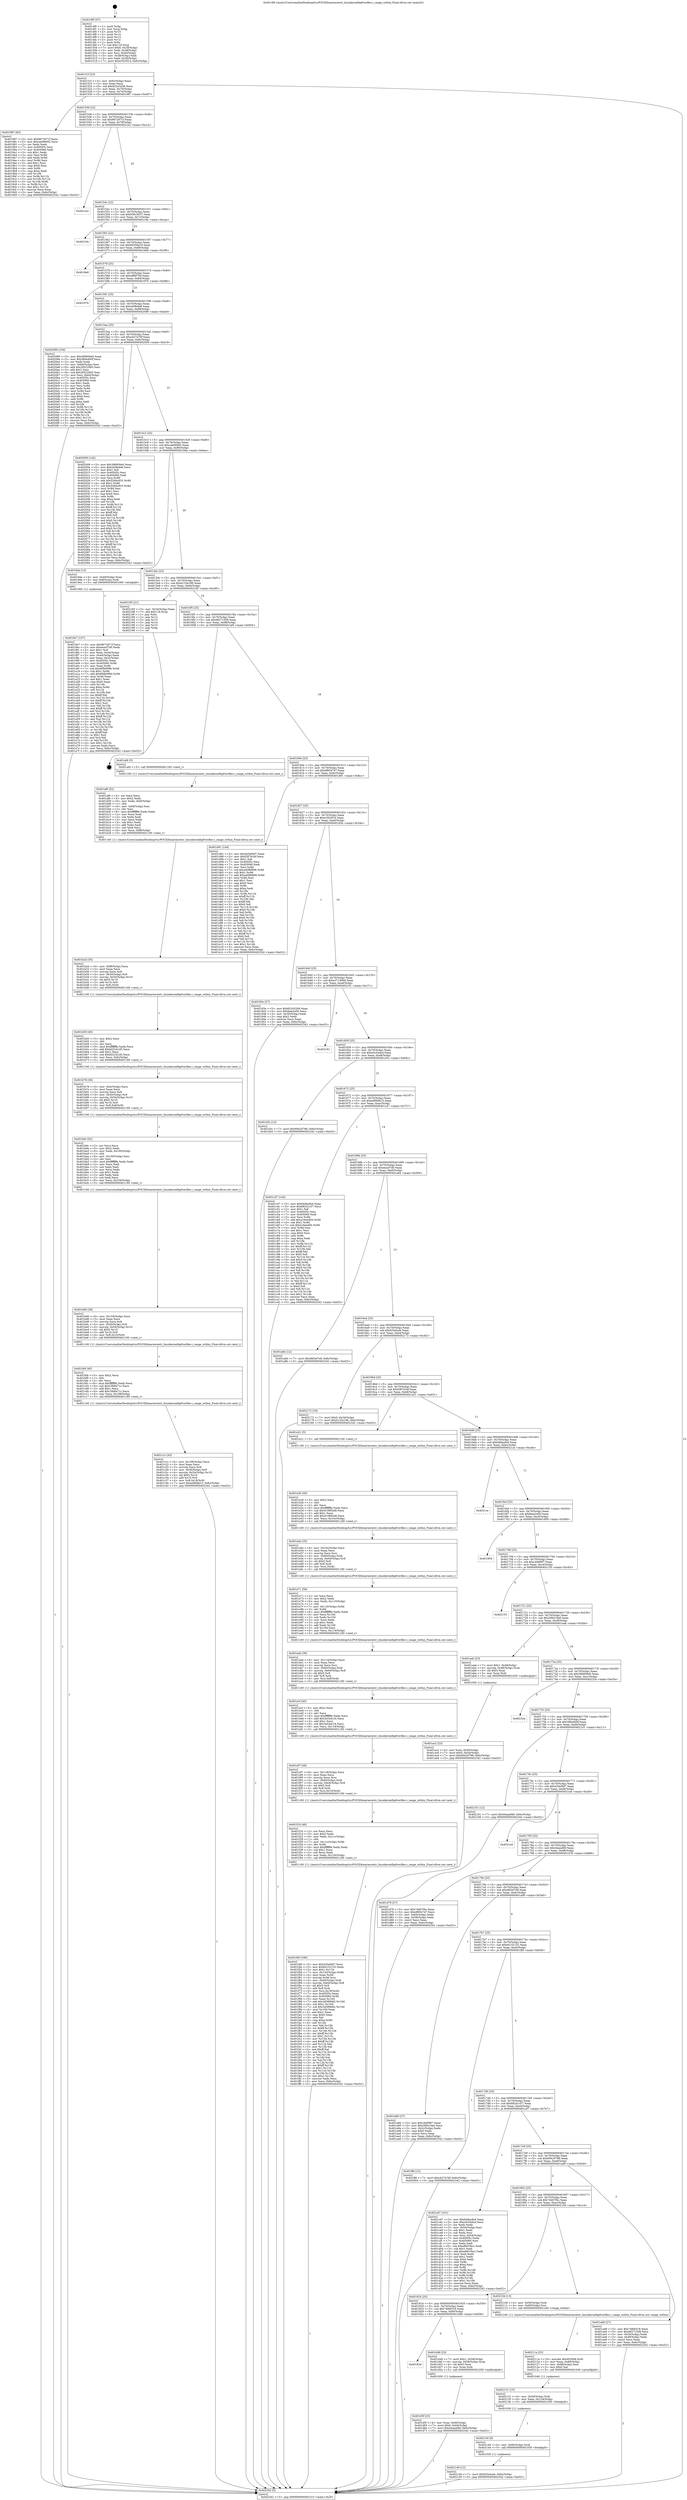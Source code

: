 digraph "0x4014f0" {
  label = "0x4014f0 (/mnt/c/Users/mathe/Desktop/tcc/POCII/binaries/extr_linuxkernelbpfverifier.c_range_within_Final-ollvm.out::main(0))"
  labelloc = "t"
  node[shape=record]

  Entry [label="",width=0.3,height=0.3,shape=circle,fillcolor=black,style=filled]
  "0x40151f" [label="{
     0x40151f [23]\l
     | [instrs]\l
     &nbsp;&nbsp;0x40151f \<+3\>: mov -0x6c(%rbp),%eax\l
     &nbsp;&nbsp;0x401522 \<+2\>: mov %eax,%ecx\l
     &nbsp;&nbsp;0x401524 \<+6\>: sub $0x82243206,%ecx\l
     &nbsp;&nbsp;0x40152a \<+3\>: mov %eax,-0x70(%rbp)\l
     &nbsp;&nbsp;0x40152d \<+3\>: mov %ecx,-0x74(%rbp)\l
     &nbsp;&nbsp;0x401530 \<+6\>: je 0000000000401987 \<main+0x497\>\l
  }"]
  "0x401987" [label="{
     0x401987 [83]\l
     | [instrs]\l
     &nbsp;&nbsp;0x401987 \<+5\>: mov $0x8672971f,%eax\l
     &nbsp;&nbsp;0x40198c \<+5\>: mov $0xceb06692,%ecx\l
     &nbsp;&nbsp;0x401991 \<+2\>: xor %edx,%edx\l
     &nbsp;&nbsp;0x401993 \<+7\>: mov 0x40505c,%esi\l
     &nbsp;&nbsp;0x40199a \<+7\>: mov 0x405060,%edi\l
     &nbsp;&nbsp;0x4019a1 \<+3\>: sub $0x1,%edx\l
     &nbsp;&nbsp;0x4019a4 \<+3\>: mov %esi,%r8d\l
     &nbsp;&nbsp;0x4019a7 \<+3\>: add %edx,%r8d\l
     &nbsp;&nbsp;0x4019aa \<+4\>: imul %r8d,%esi\l
     &nbsp;&nbsp;0x4019ae \<+3\>: and $0x1,%esi\l
     &nbsp;&nbsp;0x4019b1 \<+3\>: cmp $0x0,%esi\l
     &nbsp;&nbsp;0x4019b4 \<+4\>: sete %r9b\l
     &nbsp;&nbsp;0x4019b8 \<+3\>: cmp $0xa,%edi\l
     &nbsp;&nbsp;0x4019bb \<+4\>: setl %r10b\l
     &nbsp;&nbsp;0x4019bf \<+3\>: mov %r9b,%r11b\l
     &nbsp;&nbsp;0x4019c2 \<+3\>: and %r10b,%r11b\l
     &nbsp;&nbsp;0x4019c5 \<+3\>: xor %r10b,%r9b\l
     &nbsp;&nbsp;0x4019c8 \<+3\>: or %r9b,%r11b\l
     &nbsp;&nbsp;0x4019cb \<+4\>: test $0x1,%r11b\l
     &nbsp;&nbsp;0x4019cf \<+3\>: cmovne %ecx,%eax\l
     &nbsp;&nbsp;0x4019d2 \<+3\>: mov %eax,-0x6c(%rbp)\l
     &nbsp;&nbsp;0x4019d5 \<+5\>: jmp 0000000000402342 \<main+0xe52\>\l
  }"]
  "0x401536" [label="{
     0x401536 [22]\l
     | [instrs]\l
     &nbsp;&nbsp;0x401536 \<+5\>: jmp 000000000040153b \<main+0x4b\>\l
     &nbsp;&nbsp;0x40153b \<+3\>: mov -0x70(%rbp),%eax\l
     &nbsp;&nbsp;0x40153e \<+5\>: sub $0x8672971f,%eax\l
     &nbsp;&nbsp;0x401543 \<+3\>: mov %eax,-0x78(%rbp)\l
     &nbsp;&nbsp;0x401546 \<+6\>: je 00000000004021b2 \<main+0xcc2\>\l
  }"]
  Exit [label="",width=0.3,height=0.3,shape=circle,fillcolor=black,style=filled,peripheries=2]
  "0x4021b2" [label="{
     0x4021b2\l
  }", style=dashed]
  "0x40154c" [label="{
     0x40154c [22]\l
     | [instrs]\l
     &nbsp;&nbsp;0x40154c \<+5\>: jmp 0000000000401551 \<main+0x61\>\l
     &nbsp;&nbsp;0x401551 \<+3\>: mov -0x70(%rbp),%eax\l
     &nbsp;&nbsp;0x401554 \<+5\>: sub $0x930c5037,%eax\l
     &nbsp;&nbsp;0x401559 \<+3\>: mov %eax,-0x7c(%rbp)\l
     &nbsp;&nbsp;0x40155c \<+6\>: je 000000000040219a \<main+0xcaa\>\l
  }"]
  "0x402149" [label="{
     0x402149 [12]\l
     | [instrs]\l
     &nbsp;&nbsp;0x402149 \<+7\>: movl $0xf25e4ceb,-0x6c(%rbp)\l
     &nbsp;&nbsp;0x402150 \<+5\>: jmp 0000000000402342 \<main+0xe52\>\l
  }"]
  "0x40219a" [label="{
     0x40219a\l
  }", style=dashed]
  "0x401562" [label="{
     0x401562 [22]\l
     | [instrs]\l
     &nbsp;&nbsp;0x401562 \<+5\>: jmp 0000000000401567 \<main+0x77\>\l
     &nbsp;&nbsp;0x401567 \<+3\>: mov -0x70(%rbp),%eax\l
     &nbsp;&nbsp;0x40156a \<+5\>: sub $0x94559a19,%eax\l
     &nbsp;&nbsp;0x40156f \<+3\>: mov %eax,-0x80(%rbp)\l
     &nbsp;&nbsp;0x401572 \<+6\>: je 00000000004018e9 \<main+0x3f9\>\l
  }"]
  "0x402140" [label="{
     0x402140 [9]\l
     | [instrs]\l
     &nbsp;&nbsp;0x402140 \<+4\>: mov -0x60(%rbp),%rdi\l
     &nbsp;&nbsp;0x402144 \<+5\>: call 0000000000401030 \<free@plt\>\l
     | [calls]\l
     &nbsp;&nbsp;0x401030 \{1\} (unknown)\l
  }"]
  "0x4018e9" [label="{
     0x4018e9\l
  }", style=dashed]
  "0x401578" [label="{
     0x401578 [25]\l
     | [instrs]\l
     &nbsp;&nbsp;0x401578 \<+5\>: jmp 000000000040157d \<main+0x8d\>\l
     &nbsp;&nbsp;0x40157d \<+3\>: mov -0x70(%rbp),%eax\l
     &nbsp;&nbsp;0x401580 \<+5\>: sub $0xa9f0f70d,%eax\l
     &nbsp;&nbsp;0x401585 \<+6\>: mov %eax,-0x84(%rbp)\l
     &nbsp;&nbsp;0x40158b \<+6\>: je 000000000040197b \<main+0x48b\>\l
  }"]
  "0x402131" [label="{
     0x402131 [15]\l
     | [instrs]\l
     &nbsp;&nbsp;0x402131 \<+4\>: mov -0x50(%rbp),%rdi\l
     &nbsp;&nbsp;0x402135 \<+6\>: mov %eax,-0x124(%rbp)\l
     &nbsp;&nbsp;0x40213b \<+5\>: call 0000000000401030 \<free@plt\>\l
     | [calls]\l
     &nbsp;&nbsp;0x401030 \{1\} (unknown)\l
  }"]
  "0x40197b" [label="{
     0x40197b\l
  }", style=dashed]
  "0x401591" [label="{
     0x401591 [25]\l
     | [instrs]\l
     &nbsp;&nbsp;0x401591 \<+5\>: jmp 0000000000401596 \<main+0xa6\>\l
     &nbsp;&nbsp;0x401596 \<+3\>: mov -0x70(%rbp),%eax\l
     &nbsp;&nbsp;0x401599 \<+5\>: sub $0xcb0fb4e8,%eax\l
     &nbsp;&nbsp;0x40159e \<+6\>: mov %eax,-0x88(%rbp)\l
     &nbsp;&nbsp;0x4015a4 \<+6\>: je 0000000000402099 \<main+0xba9\>\l
  }"]
  "0x40211a" [label="{
     0x40211a [23]\l
     | [instrs]\l
     &nbsp;&nbsp;0x40211a \<+10\>: movabs $0x4030b6,%rdi\l
     &nbsp;&nbsp;0x402124 \<+3\>: mov %eax,-0x68(%rbp)\l
     &nbsp;&nbsp;0x402127 \<+3\>: mov -0x68(%rbp),%esi\l
     &nbsp;&nbsp;0x40212a \<+2\>: mov $0x0,%al\l
     &nbsp;&nbsp;0x40212c \<+5\>: call 0000000000401040 \<printf@plt\>\l
     | [calls]\l
     &nbsp;&nbsp;0x401040 \{1\} (unknown)\l
  }"]
  "0x402099" [label="{
     0x402099 [104]\l
     | [instrs]\l
     &nbsp;&nbsp;0x402099 \<+5\>: mov $0x368956e0,%eax\l
     &nbsp;&nbsp;0x40209e \<+5\>: mov $0x380e400f,%ecx\l
     &nbsp;&nbsp;0x4020a3 \<+2\>: xor %edx,%edx\l
     &nbsp;&nbsp;0x4020a5 \<+3\>: mov -0x64(%rbp),%esi\l
     &nbsp;&nbsp;0x4020a8 \<+6\>: add $0x28522945,%esi\l
     &nbsp;&nbsp;0x4020ae \<+3\>: add $0x1,%esi\l
     &nbsp;&nbsp;0x4020b1 \<+6\>: sub $0x28522945,%esi\l
     &nbsp;&nbsp;0x4020b7 \<+3\>: mov %esi,-0x64(%rbp)\l
     &nbsp;&nbsp;0x4020ba \<+7\>: mov 0x40505c,%esi\l
     &nbsp;&nbsp;0x4020c1 \<+7\>: mov 0x405060,%edi\l
     &nbsp;&nbsp;0x4020c8 \<+3\>: sub $0x1,%edx\l
     &nbsp;&nbsp;0x4020cb \<+3\>: mov %esi,%r8d\l
     &nbsp;&nbsp;0x4020ce \<+3\>: add %edx,%r8d\l
     &nbsp;&nbsp;0x4020d1 \<+4\>: imul %r8d,%esi\l
     &nbsp;&nbsp;0x4020d5 \<+3\>: and $0x1,%esi\l
     &nbsp;&nbsp;0x4020d8 \<+3\>: cmp $0x0,%esi\l
     &nbsp;&nbsp;0x4020db \<+4\>: sete %r9b\l
     &nbsp;&nbsp;0x4020df \<+3\>: cmp $0xa,%edi\l
     &nbsp;&nbsp;0x4020e2 \<+4\>: setl %r10b\l
     &nbsp;&nbsp;0x4020e6 \<+3\>: mov %r9b,%r11b\l
     &nbsp;&nbsp;0x4020e9 \<+3\>: and %r10b,%r11b\l
     &nbsp;&nbsp;0x4020ec \<+3\>: xor %r10b,%r9b\l
     &nbsp;&nbsp;0x4020ef \<+3\>: or %r9b,%r11b\l
     &nbsp;&nbsp;0x4020f2 \<+4\>: test $0x1,%r11b\l
     &nbsp;&nbsp;0x4020f6 \<+3\>: cmovne %ecx,%eax\l
     &nbsp;&nbsp;0x4020f9 \<+3\>: mov %eax,-0x6c(%rbp)\l
     &nbsp;&nbsp;0x4020fc \<+5\>: jmp 0000000000402342 \<main+0xe52\>\l
  }"]
  "0x4015aa" [label="{
     0x4015aa [25]\l
     | [instrs]\l
     &nbsp;&nbsp;0x4015aa \<+5\>: jmp 00000000004015af \<main+0xbf\>\l
     &nbsp;&nbsp;0x4015af \<+3\>: mov -0x70(%rbp),%eax\l
     &nbsp;&nbsp;0x4015b2 \<+5\>: sub $0xcb27a76f,%eax\l
     &nbsp;&nbsp;0x4015b7 \<+6\>: mov %eax,-0x8c(%rbp)\l
     &nbsp;&nbsp;0x4015bd \<+6\>: je 0000000000402009 \<main+0xb19\>\l
  }"]
  "0x401f49" [label="{
     0x401f49 [180]\l
     | [instrs]\l
     &nbsp;&nbsp;0x401f49 \<+5\>: mov $0x420e0bf7,%ecx\l
     &nbsp;&nbsp;0x401f4e \<+5\>: mov $0x64152152,%edx\l
     &nbsp;&nbsp;0x401f53 \<+3\>: mov $0x1,%r11b\l
     &nbsp;&nbsp;0x401f56 \<+7\>: mov -0x120(%rbp),%r9d\l
     &nbsp;&nbsp;0x401f5d \<+4\>: imul %eax,%r9d\l
     &nbsp;&nbsp;0x401f61 \<+3\>: movslq %r9d,%rsi\l
     &nbsp;&nbsp;0x401f64 \<+4\>: mov -0x60(%rbp),%rdi\l
     &nbsp;&nbsp;0x401f68 \<+4\>: movslq -0x64(%rbp),%r8\l
     &nbsp;&nbsp;0x401f6c \<+4\>: shl $0x5,%r8\l
     &nbsp;&nbsp;0x401f70 \<+3\>: add %r8,%rdi\l
     &nbsp;&nbsp;0x401f73 \<+4\>: mov %rsi,0x18(%rdi)\l
     &nbsp;&nbsp;0x401f77 \<+7\>: mov 0x40505c,%eax\l
     &nbsp;&nbsp;0x401f7e \<+8\>: mov 0x405060,%r9d\l
     &nbsp;&nbsp;0x401f86 \<+3\>: mov %eax,%r10d\l
     &nbsp;&nbsp;0x401f89 \<+7\>: add $0x3d389b82,%r10d\l
     &nbsp;&nbsp;0x401f90 \<+4\>: sub $0x1,%r10d\l
     &nbsp;&nbsp;0x401f94 \<+7\>: sub $0x3d389b82,%r10d\l
     &nbsp;&nbsp;0x401f9b \<+4\>: imul %r10d,%eax\l
     &nbsp;&nbsp;0x401f9f \<+3\>: and $0x1,%eax\l
     &nbsp;&nbsp;0x401fa2 \<+3\>: cmp $0x0,%eax\l
     &nbsp;&nbsp;0x401fa5 \<+3\>: sete %bl\l
     &nbsp;&nbsp;0x401fa8 \<+4\>: cmp $0xa,%r9d\l
     &nbsp;&nbsp;0x401fac \<+4\>: setl %r14b\l
     &nbsp;&nbsp;0x401fb0 \<+3\>: mov %bl,%r15b\l
     &nbsp;&nbsp;0x401fb3 \<+4\>: xor $0xff,%r15b\l
     &nbsp;&nbsp;0x401fb7 \<+3\>: mov %r14b,%r12b\l
     &nbsp;&nbsp;0x401fba \<+4\>: xor $0xff,%r12b\l
     &nbsp;&nbsp;0x401fbe \<+4\>: xor $0x1,%r11b\l
     &nbsp;&nbsp;0x401fc2 \<+3\>: mov %r15b,%r13b\l
     &nbsp;&nbsp;0x401fc5 \<+4\>: and $0xff,%r13b\l
     &nbsp;&nbsp;0x401fc9 \<+3\>: and %r11b,%bl\l
     &nbsp;&nbsp;0x401fcc \<+3\>: mov %r12b,%al\l
     &nbsp;&nbsp;0x401fcf \<+2\>: and $0xff,%al\l
     &nbsp;&nbsp;0x401fd1 \<+3\>: and %r11b,%r14b\l
     &nbsp;&nbsp;0x401fd4 \<+3\>: or %bl,%r13b\l
     &nbsp;&nbsp;0x401fd7 \<+3\>: or %r14b,%al\l
     &nbsp;&nbsp;0x401fda \<+3\>: xor %al,%r13b\l
     &nbsp;&nbsp;0x401fdd \<+3\>: or %r12b,%r15b\l
     &nbsp;&nbsp;0x401fe0 \<+4\>: xor $0xff,%r15b\l
     &nbsp;&nbsp;0x401fe4 \<+4\>: or $0x1,%r11b\l
     &nbsp;&nbsp;0x401fe8 \<+3\>: and %r11b,%r15b\l
     &nbsp;&nbsp;0x401feb \<+3\>: or %r15b,%r13b\l
     &nbsp;&nbsp;0x401fee \<+4\>: test $0x1,%r13b\l
     &nbsp;&nbsp;0x401ff2 \<+3\>: cmovne %edx,%ecx\l
     &nbsp;&nbsp;0x401ff5 \<+3\>: mov %ecx,-0x6c(%rbp)\l
     &nbsp;&nbsp;0x401ff8 \<+5\>: jmp 0000000000402342 \<main+0xe52\>\l
  }"]
  "0x402009" [label="{
     0x402009 [144]\l
     | [instrs]\l
     &nbsp;&nbsp;0x402009 \<+5\>: mov $0x368956e0,%eax\l
     &nbsp;&nbsp;0x40200e \<+5\>: mov $0xcb0fb4e8,%ecx\l
     &nbsp;&nbsp;0x402013 \<+2\>: mov $0x1,%dl\l
     &nbsp;&nbsp;0x402015 \<+7\>: mov 0x40505c,%esi\l
     &nbsp;&nbsp;0x40201c \<+7\>: mov 0x405060,%edi\l
     &nbsp;&nbsp;0x402023 \<+3\>: mov %esi,%r8d\l
     &nbsp;&nbsp;0x402026 \<+7\>: add $0x526dc933,%r8d\l
     &nbsp;&nbsp;0x40202d \<+4\>: sub $0x1,%r8d\l
     &nbsp;&nbsp;0x402031 \<+7\>: sub $0x526dc933,%r8d\l
     &nbsp;&nbsp;0x402038 \<+4\>: imul %r8d,%esi\l
     &nbsp;&nbsp;0x40203c \<+3\>: and $0x1,%esi\l
     &nbsp;&nbsp;0x40203f \<+3\>: cmp $0x0,%esi\l
     &nbsp;&nbsp;0x402042 \<+4\>: sete %r9b\l
     &nbsp;&nbsp;0x402046 \<+3\>: cmp $0xa,%edi\l
     &nbsp;&nbsp;0x402049 \<+4\>: setl %r10b\l
     &nbsp;&nbsp;0x40204d \<+3\>: mov %r9b,%r11b\l
     &nbsp;&nbsp;0x402050 \<+4\>: xor $0xff,%r11b\l
     &nbsp;&nbsp;0x402054 \<+3\>: mov %r10b,%bl\l
     &nbsp;&nbsp;0x402057 \<+3\>: xor $0xff,%bl\l
     &nbsp;&nbsp;0x40205a \<+3\>: xor $0x0,%dl\l
     &nbsp;&nbsp;0x40205d \<+3\>: mov %r11b,%r14b\l
     &nbsp;&nbsp;0x402060 \<+4\>: and $0x0,%r14b\l
     &nbsp;&nbsp;0x402064 \<+3\>: and %dl,%r9b\l
     &nbsp;&nbsp;0x402067 \<+3\>: mov %bl,%r15b\l
     &nbsp;&nbsp;0x40206a \<+4\>: and $0x0,%r15b\l
     &nbsp;&nbsp;0x40206e \<+3\>: and %dl,%r10b\l
     &nbsp;&nbsp;0x402071 \<+3\>: or %r9b,%r14b\l
     &nbsp;&nbsp;0x402074 \<+3\>: or %r10b,%r15b\l
     &nbsp;&nbsp;0x402077 \<+3\>: xor %r15b,%r14b\l
     &nbsp;&nbsp;0x40207a \<+3\>: or %bl,%r11b\l
     &nbsp;&nbsp;0x40207d \<+4\>: xor $0xff,%r11b\l
     &nbsp;&nbsp;0x402081 \<+3\>: or $0x0,%dl\l
     &nbsp;&nbsp;0x402084 \<+3\>: and %dl,%r11b\l
     &nbsp;&nbsp;0x402087 \<+3\>: or %r11b,%r14b\l
     &nbsp;&nbsp;0x40208a \<+4\>: test $0x1,%r14b\l
     &nbsp;&nbsp;0x40208e \<+3\>: cmovne %ecx,%eax\l
     &nbsp;&nbsp;0x402091 \<+3\>: mov %eax,-0x6c(%rbp)\l
     &nbsp;&nbsp;0x402094 \<+5\>: jmp 0000000000402342 \<main+0xe52\>\l
  }"]
  "0x4015c3" [label="{
     0x4015c3 [25]\l
     | [instrs]\l
     &nbsp;&nbsp;0x4015c3 \<+5\>: jmp 00000000004015c8 \<main+0xd8\>\l
     &nbsp;&nbsp;0x4015c8 \<+3\>: mov -0x70(%rbp),%eax\l
     &nbsp;&nbsp;0x4015cb \<+5\>: sub $0xceb06692,%eax\l
     &nbsp;&nbsp;0x4015d0 \<+6\>: mov %eax,-0x90(%rbp)\l
     &nbsp;&nbsp;0x4015d6 \<+6\>: je 00000000004019da \<main+0x4ea\>\l
  }"]
  "0x401f1b" [label="{
     0x401f1b [46]\l
     | [instrs]\l
     &nbsp;&nbsp;0x401f1b \<+2\>: xor %ecx,%ecx\l
     &nbsp;&nbsp;0x401f1d \<+5\>: mov $0x2,%edx\l
     &nbsp;&nbsp;0x401f22 \<+6\>: mov %edx,-0x11c(%rbp)\l
     &nbsp;&nbsp;0x401f28 \<+1\>: cltd\l
     &nbsp;&nbsp;0x401f29 \<+7\>: mov -0x11c(%rbp),%r9d\l
     &nbsp;&nbsp;0x401f30 \<+3\>: idiv %r9d\l
     &nbsp;&nbsp;0x401f33 \<+6\>: imul $0xfffffffe,%edx,%edx\l
     &nbsp;&nbsp;0x401f39 \<+3\>: sub $0x1,%ecx\l
     &nbsp;&nbsp;0x401f3c \<+2\>: sub %ecx,%edx\l
     &nbsp;&nbsp;0x401f3e \<+6\>: mov %edx,-0x120(%rbp)\l
     &nbsp;&nbsp;0x401f44 \<+5\>: call 0000000000401160 \<next_i\>\l
     | [calls]\l
     &nbsp;&nbsp;0x401160 \{1\} (/mnt/c/Users/mathe/Desktop/tcc/POCII/binaries/extr_linuxkernelbpfverifier.c_range_within_Final-ollvm.out::next_i)\l
  }"]
  "0x4019da" [label="{
     0x4019da [13]\l
     | [instrs]\l
     &nbsp;&nbsp;0x4019da \<+4\>: mov -0x40(%rbp),%rax\l
     &nbsp;&nbsp;0x4019de \<+4\>: mov 0x8(%rax),%rdi\l
     &nbsp;&nbsp;0x4019e2 \<+5\>: call 0000000000401060 \<atoi@plt\>\l
     | [calls]\l
     &nbsp;&nbsp;0x401060 \{1\} (unknown)\l
  }"]
  "0x4015dc" [label="{
     0x4015dc [25]\l
     | [instrs]\l
     &nbsp;&nbsp;0x4015dc \<+5\>: jmp 00000000004015e1 \<main+0xf1\>\l
     &nbsp;&nbsp;0x4015e1 \<+3\>: mov -0x70(%rbp),%eax\l
     &nbsp;&nbsp;0x4015e4 \<+5\>: sub $0xd133e196,%eax\l
     &nbsp;&nbsp;0x4015e9 \<+6\>: mov %eax,-0x94(%rbp)\l
     &nbsp;&nbsp;0x4015ef \<+6\>: je 0000000000402185 \<main+0xc95\>\l
  }"]
  "0x401ef7" [label="{
     0x401ef7 [36]\l
     | [instrs]\l
     &nbsp;&nbsp;0x401ef7 \<+6\>: mov -0x118(%rbp),%ecx\l
     &nbsp;&nbsp;0x401efd \<+3\>: imul %eax,%ecx\l
     &nbsp;&nbsp;0x401f00 \<+3\>: movslq %ecx,%rsi\l
     &nbsp;&nbsp;0x401f03 \<+4\>: mov -0x60(%rbp),%rdi\l
     &nbsp;&nbsp;0x401f07 \<+4\>: movslq -0x64(%rbp),%r8\l
     &nbsp;&nbsp;0x401f0b \<+4\>: shl $0x5,%r8\l
     &nbsp;&nbsp;0x401f0f \<+3\>: add %r8,%rdi\l
     &nbsp;&nbsp;0x401f12 \<+4\>: mov %rsi,0x10(%rdi)\l
     &nbsp;&nbsp;0x401f16 \<+5\>: call 0000000000401160 \<next_i\>\l
     | [calls]\l
     &nbsp;&nbsp;0x401160 \{1\} (/mnt/c/Users/mathe/Desktop/tcc/POCII/binaries/extr_linuxkernelbpfverifier.c_range_within_Final-ollvm.out::next_i)\l
  }"]
  "0x402185" [label="{
     0x402185 [21]\l
     | [instrs]\l
     &nbsp;&nbsp;0x402185 \<+3\>: mov -0x34(%rbp),%eax\l
     &nbsp;&nbsp;0x402188 \<+7\>: add $0x118,%rsp\l
     &nbsp;&nbsp;0x40218f \<+1\>: pop %rbx\l
     &nbsp;&nbsp;0x402190 \<+2\>: pop %r12\l
     &nbsp;&nbsp;0x402192 \<+2\>: pop %r13\l
     &nbsp;&nbsp;0x402194 \<+2\>: pop %r14\l
     &nbsp;&nbsp;0x402196 \<+2\>: pop %r15\l
     &nbsp;&nbsp;0x402198 \<+1\>: pop %rbp\l
     &nbsp;&nbsp;0x402199 \<+1\>: ret\l
  }"]
  "0x4015f5" [label="{
     0x4015f5 [25]\l
     | [instrs]\l
     &nbsp;&nbsp;0x4015f5 \<+5\>: jmp 00000000004015fa \<main+0x10a\>\l
     &nbsp;&nbsp;0x4015fa \<+3\>: mov -0x70(%rbp),%eax\l
     &nbsp;&nbsp;0x4015fd \<+5\>: sub $0xd8271508,%eax\l
     &nbsp;&nbsp;0x401602 \<+6\>: mov %eax,-0x98(%rbp)\l
     &nbsp;&nbsp;0x401608 \<+6\>: je 0000000000401af4 \<main+0x604\>\l
  }"]
  "0x401ecf" [label="{
     0x401ecf [40]\l
     | [instrs]\l
     &nbsp;&nbsp;0x401ecf \<+5\>: mov $0x2,%ecx\l
     &nbsp;&nbsp;0x401ed4 \<+1\>: cltd\l
     &nbsp;&nbsp;0x401ed5 \<+2\>: idiv %ecx\l
     &nbsp;&nbsp;0x401ed7 \<+6\>: imul $0xfffffffe,%edx,%ecx\l
     &nbsp;&nbsp;0x401edd \<+6\>: add $0x3a544c16,%ecx\l
     &nbsp;&nbsp;0x401ee3 \<+3\>: add $0x1,%ecx\l
     &nbsp;&nbsp;0x401ee6 \<+6\>: sub $0x3a544c16,%ecx\l
     &nbsp;&nbsp;0x401eec \<+6\>: mov %ecx,-0x118(%rbp)\l
     &nbsp;&nbsp;0x401ef2 \<+5\>: call 0000000000401160 \<next_i\>\l
     | [calls]\l
     &nbsp;&nbsp;0x401160 \{1\} (/mnt/c/Users/mathe/Desktop/tcc/POCII/binaries/extr_linuxkernelbpfverifier.c_range_within_Final-ollvm.out::next_i)\l
  }"]
  "0x401af4" [label="{
     0x401af4 [5]\l
     | [instrs]\l
     &nbsp;&nbsp;0x401af4 \<+5\>: call 0000000000401160 \<next_i\>\l
     | [calls]\l
     &nbsp;&nbsp;0x401160 \{1\} (/mnt/c/Users/mathe/Desktop/tcc/POCII/binaries/extr_linuxkernelbpfverifier.c_range_within_Final-ollvm.out::next_i)\l
  }"]
  "0x40160e" [label="{
     0x40160e [25]\l
     | [instrs]\l
     &nbsp;&nbsp;0x40160e \<+5\>: jmp 0000000000401613 \<main+0x123\>\l
     &nbsp;&nbsp;0x401613 \<+3\>: mov -0x70(%rbp),%eax\l
     &nbsp;&nbsp;0x401616 \<+5\>: sub $0xdf854747,%eax\l
     &nbsp;&nbsp;0x40161b \<+6\>: mov %eax,-0x9c(%rbp)\l
     &nbsp;&nbsp;0x401621 \<+6\>: je 0000000000401d91 \<main+0x8a1\>\l
  }"]
  "0x401eab" [label="{
     0x401eab [36]\l
     | [instrs]\l
     &nbsp;&nbsp;0x401eab \<+6\>: mov -0x114(%rbp),%ecx\l
     &nbsp;&nbsp;0x401eb1 \<+3\>: imul %eax,%ecx\l
     &nbsp;&nbsp;0x401eb4 \<+3\>: movslq %ecx,%rsi\l
     &nbsp;&nbsp;0x401eb7 \<+4\>: mov -0x60(%rbp),%rdi\l
     &nbsp;&nbsp;0x401ebb \<+4\>: movslq -0x64(%rbp),%r8\l
     &nbsp;&nbsp;0x401ebf \<+4\>: shl $0x5,%r8\l
     &nbsp;&nbsp;0x401ec3 \<+3\>: add %r8,%rdi\l
     &nbsp;&nbsp;0x401ec6 \<+4\>: mov %rsi,0x8(%rdi)\l
     &nbsp;&nbsp;0x401eca \<+5\>: call 0000000000401160 \<next_i\>\l
     | [calls]\l
     &nbsp;&nbsp;0x401160 \{1\} (/mnt/c/Users/mathe/Desktop/tcc/POCII/binaries/extr_linuxkernelbpfverifier.c_range_within_Final-ollvm.out::next_i)\l
  }"]
  "0x401d91" [label="{
     0x401d91 [144]\l
     | [instrs]\l
     &nbsp;&nbsp;0x401d91 \<+5\>: mov $0x420e0bf7,%eax\l
     &nbsp;&nbsp;0x401d96 \<+5\>: mov $0xf387b34f,%ecx\l
     &nbsp;&nbsp;0x401d9b \<+2\>: mov $0x1,%dl\l
     &nbsp;&nbsp;0x401d9d \<+7\>: mov 0x40505c,%esi\l
     &nbsp;&nbsp;0x401da4 \<+7\>: mov 0x405060,%edi\l
     &nbsp;&nbsp;0x401dab \<+3\>: mov %esi,%r8d\l
     &nbsp;&nbsp;0x401dae \<+7\>: sub $0xa4086808,%r8d\l
     &nbsp;&nbsp;0x401db5 \<+4\>: sub $0x1,%r8d\l
     &nbsp;&nbsp;0x401db9 \<+7\>: add $0xa4086808,%r8d\l
     &nbsp;&nbsp;0x401dc0 \<+4\>: imul %r8d,%esi\l
     &nbsp;&nbsp;0x401dc4 \<+3\>: and $0x1,%esi\l
     &nbsp;&nbsp;0x401dc7 \<+3\>: cmp $0x0,%esi\l
     &nbsp;&nbsp;0x401dca \<+4\>: sete %r9b\l
     &nbsp;&nbsp;0x401dce \<+3\>: cmp $0xa,%edi\l
     &nbsp;&nbsp;0x401dd1 \<+4\>: setl %r10b\l
     &nbsp;&nbsp;0x401dd5 \<+3\>: mov %r9b,%r11b\l
     &nbsp;&nbsp;0x401dd8 \<+4\>: xor $0xff,%r11b\l
     &nbsp;&nbsp;0x401ddc \<+3\>: mov %r10b,%bl\l
     &nbsp;&nbsp;0x401ddf \<+3\>: xor $0xff,%bl\l
     &nbsp;&nbsp;0x401de2 \<+3\>: xor $0x0,%dl\l
     &nbsp;&nbsp;0x401de5 \<+3\>: mov %r11b,%r14b\l
     &nbsp;&nbsp;0x401de8 \<+4\>: and $0x0,%r14b\l
     &nbsp;&nbsp;0x401dec \<+3\>: and %dl,%r9b\l
     &nbsp;&nbsp;0x401def \<+3\>: mov %bl,%r15b\l
     &nbsp;&nbsp;0x401df2 \<+4\>: and $0x0,%r15b\l
     &nbsp;&nbsp;0x401df6 \<+3\>: and %dl,%r10b\l
     &nbsp;&nbsp;0x401df9 \<+3\>: or %r9b,%r14b\l
     &nbsp;&nbsp;0x401dfc \<+3\>: or %r10b,%r15b\l
     &nbsp;&nbsp;0x401dff \<+3\>: xor %r15b,%r14b\l
     &nbsp;&nbsp;0x401e02 \<+3\>: or %bl,%r11b\l
     &nbsp;&nbsp;0x401e05 \<+4\>: xor $0xff,%r11b\l
     &nbsp;&nbsp;0x401e09 \<+3\>: or $0x0,%dl\l
     &nbsp;&nbsp;0x401e0c \<+3\>: and %dl,%r11b\l
     &nbsp;&nbsp;0x401e0f \<+3\>: or %r11b,%r14b\l
     &nbsp;&nbsp;0x401e12 \<+4\>: test $0x1,%r14b\l
     &nbsp;&nbsp;0x401e16 \<+3\>: cmovne %ecx,%eax\l
     &nbsp;&nbsp;0x401e19 \<+3\>: mov %eax,-0x6c(%rbp)\l
     &nbsp;&nbsp;0x401e1c \<+5\>: jmp 0000000000402342 \<main+0xe52\>\l
  }"]
  "0x401627" [label="{
     0x401627 [25]\l
     | [instrs]\l
     &nbsp;&nbsp;0x401627 \<+5\>: jmp 000000000040162c \<main+0x13c\>\l
     &nbsp;&nbsp;0x40162c \<+3\>: mov -0x70(%rbp),%eax\l
     &nbsp;&nbsp;0x40162f \<+5\>: sub $0xe35c5f14,%eax\l
     &nbsp;&nbsp;0x401634 \<+6\>: mov %eax,-0xa0(%rbp)\l
     &nbsp;&nbsp;0x40163a \<+6\>: je 000000000040183e \<main+0x34e\>\l
  }"]
  "0x401e71" [label="{
     0x401e71 [58]\l
     | [instrs]\l
     &nbsp;&nbsp;0x401e71 \<+2\>: xor %ecx,%ecx\l
     &nbsp;&nbsp;0x401e73 \<+5\>: mov $0x2,%edx\l
     &nbsp;&nbsp;0x401e78 \<+6\>: mov %edx,-0x110(%rbp)\l
     &nbsp;&nbsp;0x401e7e \<+1\>: cltd\l
     &nbsp;&nbsp;0x401e7f \<+7\>: mov -0x110(%rbp),%r9d\l
     &nbsp;&nbsp;0x401e86 \<+3\>: idiv %r9d\l
     &nbsp;&nbsp;0x401e89 \<+6\>: imul $0xfffffffe,%edx,%edx\l
     &nbsp;&nbsp;0x401e8f \<+3\>: mov %ecx,%r10d\l
     &nbsp;&nbsp;0x401e92 \<+3\>: sub %edx,%r10d\l
     &nbsp;&nbsp;0x401e95 \<+2\>: mov %ecx,%edx\l
     &nbsp;&nbsp;0x401e97 \<+3\>: sub $0x1,%edx\l
     &nbsp;&nbsp;0x401e9a \<+3\>: add %edx,%r10d\l
     &nbsp;&nbsp;0x401e9d \<+3\>: sub %r10d,%ecx\l
     &nbsp;&nbsp;0x401ea0 \<+6\>: mov %ecx,-0x114(%rbp)\l
     &nbsp;&nbsp;0x401ea6 \<+5\>: call 0000000000401160 \<next_i\>\l
     | [calls]\l
     &nbsp;&nbsp;0x401160 \{1\} (/mnt/c/Users/mathe/Desktop/tcc/POCII/binaries/extr_linuxkernelbpfverifier.c_range_within_Final-ollvm.out::next_i)\l
  }"]
  "0x40183e" [label="{
     0x40183e [27]\l
     | [instrs]\l
     &nbsp;&nbsp;0x40183e \<+5\>: mov $0x82243206,%eax\l
     &nbsp;&nbsp;0x401843 \<+5\>: mov $0xfeae2e00,%ecx\l
     &nbsp;&nbsp;0x401848 \<+3\>: mov -0x30(%rbp),%edx\l
     &nbsp;&nbsp;0x40184b \<+3\>: cmp $0x2,%edx\l
     &nbsp;&nbsp;0x40184e \<+3\>: cmovne %ecx,%eax\l
     &nbsp;&nbsp;0x401851 \<+3\>: mov %eax,-0x6c(%rbp)\l
     &nbsp;&nbsp;0x401854 \<+5\>: jmp 0000000000402342 \<main+0xe52\>\l
  }"]
  "0x401640" [label="{
     0x401640 [25]\l
     | [instrs]\l
     &nbsp;&nbsp;0x401640 \<+5\>: jmp 0000000000401645 \<main+0x155\>\l
     &nbsp;&nbsp;0x401645 \<+3\>: mov -0x70(%rbp),%eax\l
     &nbsp;&nbsp;0x401648 \<+5\>: sub $0xe37140bd,%eax\l
     &nbsp;&nbsp;0x40164d \<+6\>: mov %eax,-0xa4(%rbp)\l
     &nbsp;&nbsp;0x401653 \<+6\>: je 0000000000402161 \<main+0xc71\>\l
  }"]
  "0x402342" [label="{
     0x402342 [5]\l
     | [instrs]\l
     &nbsp;&nbsp;0x402342 \<+5\>: jmp 000000000040151f \<main+0x2f\>\l
  }"]
  "0x4014f0" [label="{
     0x4014f0 [47]\l
     | [instrs]\l
     &nbsp;&nbsp;0x4014f0 \<+1\>: push %rbp\l
     &nbsp;&nbsp;0x4014f1 \<+3\>: mov %rsp,%rbp\l
     &nbsp;&nbsp;0x4014f4 \<+2\>: push %r15\l
     &nbsp;&nbsp;0x4014f6 \<+2\>: push %r14\l
     &nbsp;&nbsp;0x4014f8 \<+2\>: push %r13\l
     &nbsp;&nbsp;0x4014fa \<+2\>: push %r12\l
     &nbsp;&nbsp;0x4014fc \<+1\>: push %rbx\l
     &nbsp;&nbsp;0x4014fd \<+7\>: sub $0x118,%rsp\l
     &nbsp;&nbsp;0x401504 \<+7\>: movl $0x0,-0x34(%rbp)\l
     &nbsp;&nbsp;0x40150b \<+3\>: mov %edi,-0x38(%rbp)\l
     &nbsp;&nbsp;0x40150e \<+4\>: mov %rsi,-0x40(%rbp)\l
     &nbsp;&nbsp;0x401512 \<+3\>: mov -0x38(%rbp),%edi\l
     &nbsp;&nbsp;0x401515 \<+3\>: mov %edi,-0x30(%rbp)\l
     &nbsp;&nbsp;0x401518 \<+7\>: movl $0xe35c5f14,-0x6c(%rbp)\l
  }"]
  "0x4019e7" [label="{
     0x4019e7 [157]\l
     | [instrs]\l
     &nbsp;&nbsp;0x4019e7 \<+5\>: mov $0x8672971f,%ecx\l
     &nbsp;&nbsp;0x4019ec \<+5\>: mov $0xeeacf7d0,%edx\l
     &nbsp;&nbsp;0x4019f1 \<+3\>: mov $0x1,%sil\l
     &nbsp;&nbsp;0x4019f4 \<+3\>: mov %eax,-0x44(%rbp)\l
     &nbsp;&nbsp;0x4019f7 \<+3\>: mov -0x44(%rbp),%eax\l
     &nbsp;&nbsp;0x4019fa \<+3\>: mov %eax,-0x2c(%rbp)\l
     &nbsp;&nbsp;0x4019fd \<+7\>: mov 0x40505c,%eax\l
     &nbsp;&nbsp;0x401a04 \<+8\>: mov 0x405060,%r8d\l
     &nbsp;&nbsp;0x401a0c \<+3\>: mov %eax,%r9d\l
     &nbsp;&nbsp;0x401a0f \<+7\>: sub $0x66fb099b,%r9d\l
     &nbsp;&nbsp;0x401a16 \<+4\>: sub $0x1,%r9d\l
     &nbsp;&nbsp;0x401a1a \<+7\>: add $0x66fb099b,%r9d\l
     &nbsp;&nbsp;0x401a21 \<+4\>: imul %r9d,%eax\l
     &nbsp;&nbsp;0x401a25 \<+3\>: and $0x1,%eax\l
     &nbsp;&nbsp;0x401a28 \<+3\>: cmp $0x0,%eax\l
     &nbsp;&nbsp;0x401a2b \<+4\>: sete %r10b\l
     &nbsp;&nbsp;0x401a2f \<+4\>: cmp $0xa,%r8d\l
     &nbsp;&nbsp;0x401a33 \<+4\>: setl %r11b\l
     &nbsp;&nbsp;0x401a37 \<+3\>: mov %r10b,%bl\l
     &nbsp;&nbsp;0x401a3a \<+3\>: xor $0xff,%bl\l
     &nbsp;&nbsp;0x401a3d \<+3\>: mov %r11b,%r14b\l
     &nbsp;&nbsp;0x401a40 \<+4\>: xor $0xff,%r14b\l
     &nbsp;&nbsp;0x401a44 \<+4\>: xor $0x1,%sil\l
     &nbsp;&nbsp;0x401a48 \<+3\>: mov %bl,%r15b\l
     &nbsp;&nbsp;0x401a4b \<+4\>: and $0xff,%r15b\l
     &nbsp;&nbsp;0x401a4f \<+3\>: and %sil,%r10b\l
     &nbsp;&nbsp;0x401a52 \<+3\>: mov %r14b,%r12b\l
     &nbsp;&nbsp;0x401a55 \<+4\>: and $0xff,%r12b\l
     &nbsp;&nbsp;0x401a59 \<+3\>: and %sil,%r11b\l
     &nbsp;&nbsp;0x401a5c \<+3\>: or %r10b,%r15b\l
     &nbsp;&nbsp;0x401a5f \<+3\>: or %r11b,%r12b\l
     &nbsp;&nbsp;0x401a62 \<+3\>: xor %r12b,%r15b\l
     &nbsp;&nbsp;0x401a65 \<+3\>: or %r14b,%bl\l
     &nbsp;&nbsp;0x401a68 \<+3\>: xor $0xff,%bl\l
     &nbsp;&nbsp;0x401a6b \<+4\>: or $0x1,%sil\l
     &nbsp;&nbsp;0x401a6f \<+3\>: and %sil,%bl\l
     &nbsp;&nbsp;0x401a72 \<+3\>: or %bl,%r15b\l
     &nbsp;&nbsp;0x401a75 \<+4\>: test $0x1,%r15b\l
     &nbsp;&nbsp;0x401a79 \<+3\>: cmovne %edx,%ecx\l
     &nbsp;&nbsp;0x401a7c \<+3\>: mov %ecx,-0x6c(%rbp)\l
     &nbsp;&nbsp;0x401a7f \<+5\>: jmp 0000000000402342 \<main+0xe52\>\l
  }"]
  "0x401e4e" [label="{
     0x401e4e [35]\l
     | [instrs]\l
     &nbsp;&nbsp;0x401e4e \<+6\>: mov -0x10c(%rbp),%ecx\l
     &nbsp;&nbsp;0x401e54 \<+3\>: imul %eax,%ecx\l
     &nbsp;&nbsp;0x401e57 \<+3\>: movslq %ecx,%rsi\l
     &nbsp;&nbsp;0x401e5a \<+4\>: mov -0x60(%rbp),%rdi\l
     &nbsp;&nbsp;0x401e5e \<+4\>: movslq -0x64(%rbp),%r8\l
     &nbsp;&nbsp;0x401e62 \<+4\>: shl $0x5,%r8\l
     &nbsp;&nbsp;0x401e66 \<+3\>: add %r8,%rdi\l
     &nbsp;&nbsp;0x401e69 \<+3\>: mov %rsi,(%rdi)\l
     &nbsp;&nbsp;0x401e6c \<+5\>: call 0000000000401160 \<next_i\>\l
     | [calls]\l
     &nbsp;&nbsp;0x401160 \{1\} (/mnt/c/Users/mathe/Desktop/tcc/POCII/binaries/extr_linuxkernelbpfverifier.c_range_within_Final-ollvm.out::next_i)\l
  }"]
  "0x402161" [label="{
     0x402161\l
  }", style=dashed]
  "0x401659" [label="{
     0x401659 [25]\l
     | [instrs]\l
     &nbsp;&nbsp;0x401659 \<+5\>: jmp 000000000040165e \<main+0x16e\>\l
     &nbsp;&nbsp;0x40165e \<+3\>: mov -0x70(%rbp),%eax\l
     &nbsp;&nbsp;0x401661 \<+5\>: sub $0xe5c54dcd,%eax\l
     &nbsp;&nbsp;0x401666 \<+6\>: mov %eax,-0xa8(%rbp)\l
     &nbsp;&nbsp;0x40166c \<+6\>: je 0000000000401d3c \<main+0x84c\>\l
  }"]
  "0x401e26" [label="{
     0x401e26 [40]\l
     | [instrs]\l
     &nbsp;&nbsp;0x401e26 \<+5\>: mov $0x2,%ecx\l
     &nbsp;&nbsp;0x401e2b \<+1\>: cltd\l
     &nbsp;&nbsp;0x401e2c \<+2\>: idiv %ecx\l
     &nbsp;&nbsp;0x401e2e \<+6\>: imul $0xfffffffe,%edx,%ecx\l
     &nbsp;&nbsp;0x401e34 \<+6\>: sub $0x410892e8,%ecx\l
     &nbsp;&nbsp;0x401e3a \<+3\>: add $0x1,%ecx\l
     &nbsp;&nbsp;0x401e3d \<+6\>: add $0x410892e8,%ecx\l
     &nbsp;&nbsp;0x401e43 \<+6\>: mov %ecx,-0x10c(%rbp)\l
     &nbsp;&nbsp;0x401e49 \<+5\>: call 0000000000401160 \<next_i\>\l
     | [calls]\l
     &nbsp;&nbsp;0x401160 \{1\} (/mnt/c/Users/mathe/Desktop/tcc/POCII/binaries/extr_linuxkernelbpfverifier.c_range_within_Final-ollvm.out::next_i)\l
  }"]
  "0x401d3c" [label="{
     0x401d3c [12]\l
     | [instrs]\l
     &nbsp;&nbsp;0x401d3c \<+7\>: movl $0x69420788,-0x6c(%rbp)\l
     &nbsp;&nbsp;0x401d43 \<+5\>: jmp 0000000000402342 \<main+0xe52\>\l
  }"]
  "0x401672" [label="{
     0x401672 [25]\l
     | [instrs]\l
     &nbsp;&nbsp;0x401672 \<+5\>: jmp 0000000000401677 \<main+0x187\>\l
     &nbsp;&nbsp;0x401677 \<+3\>: mov -0x70(%rbp),%eax\l
     &nbsp;&nbsp;0x40167a \<+5\>: sub $0xed99db15,%eax\l
     &nbsp;&nbsp;0x40167f \<+6\>: mov %eax,-0xac(%rbp)\l
     &nbsp;&nbsp;0x401685 \<+6\>: je 0000000000401c47 \<main+0x757\>\l
  }"]
  "0x401d5f" [label="{
     0x401d5f [23]\l
     | [instrs]\l
     &nbsp;&nbsp;0x401d5f \<+4\>: mov %rax,-0x60(%rbp)\l
     &nbsp;&nbsp;0x401d63 \<+7\>: movl $0x0,-0x64(%rbp)\l
     &nbsp;&nbsp;0x401d6a \<+7\>: movl $0x44aeaf49,-0x6c(%rbp)\l
     &nbsp;&nbsp;0x401d71 \<+5\>: jmp 0000000000402342 \<main+0xe52\>\l
  }"]
  "0x401c47" [label="{
     0x401c47 [144]\l
     | [instrs]\l
     &nbsp;&nbsp;0x401c47 \<+5\>: mov $0xf4dba4b4,%eax\l
     &nbsp;&nbsp;0x401c4c \<+5\>: mov $0x68241c57,%ecx\l
     &nbsp;&nbsp;0x401c51 \<+2\>: mov $0x1,%dl\l
     &nbsp;&nbsp;0x401c53 \<+7\>: mov 0x40505c,%esi\l
     &nbsp;&nbsp;0x401c5a \<+7\>: mov 0x405060,%edi\l
     &nbsp;&nbsp;0x401c61 \<+3\>: mov %esi,%r8d\l
     &nbsp;&nbsp;0x401c64 \<+7\>: add $0xa16ee484,%r8d\l
     &nbsp;&nbsp;0x401c6b \<+4\>: sub $0x1,%r8d\l
     &nbsp;&nbsp;0x401c6f \<+7\>: sub $0xa16ee484,%r8d\l
     &nbsp;&nbsp;0x401c76 \<+4\>: imul %r8d,%esi\l
     &nbsp;&nbsp;0x401c7a \<+3\>: and $0x1,%esi\l
     &nbsp;&nbsp;0x401c7d \<+3\>: cmp $0x0,%esi\l
     &nbsp;&nbsp;0x401c80 \<+4\>: sete %r9b\l
     &nbsp;&nbsp;0x401c84 \<+3\>: cmp $0xa,%edi\l
     &nbsp;&nbsp;0x401c87 \<+4\>: setl %r10b\l
     &nbsp;&nbsp;0x401c8b \<+3\>: mov %r9b,%r11b\l
     &nbsp;&nbsp;0x401c8e \<+4\>: xor $0xff,%r11b\l
     &nbsp;&nbsp;0x401c92 \<+3\>: mov %r10b,%bl\l
     &nbsp;&nbsp;0x401c95 \<+3\>: xor $0xff,%bl\l
     &nbsp;&nbsp;0x401c98 \<+3\>: xor $0x0,%dl\l
     &nbsp;&nbsp;0x401c9b \<+3\>: mov %r11b,%r14b\l
     &nbsp;&nbsp;0x401c9e \<+4\>: and $0x0,%r14b\l
     &nbsp;&nbsp;0x401ca2 \<+3\>: and %dl,%r9b\l
     &nbsp;&nbsp;0x401ca5 \<+3\>: mov %bl,%r15b\l
     &nbsp;&nbsp;0x401ca8 \<+4\>: and $0x0,%r15b\l
     &nbsp;&nbsp;0x401cac \<+3\>: and %dl,%r10b\l
     &nbsp;&nbsp;0x401caf \<+3\>: or %r9b,%r14b\l
     &nbsp;&nbsp;0x401cb2 \<+3\>: or %r10b,%r15b\l
     &nbsp;&nbsp;0x401cb5 \<+3\>: xor %r15b,%r14b\l
     &nbsp;&nbsp;0x401cb8 \<+3\>: or %bl,%r11b\l
     &nbsp;&nbsp;0x401cbb \<+4\>: xor $0xff,%r11b\l
     &nbsp;&nbsp;0x401cbf \<+3\>: or $0x0,%dl\l
     &nbsp;&nbsp;0x401cc2 \<+3\>: and %dl,%r11b\l
     &nbsp;&nbsp;0x401cc5 \<+3\>: or %r11b,%r14b\l
     &nbsp;&nbsp;0x401cc8 \<+4\>: test $0x1,%r14b\l
     &nbsp;&nbsp;0x401ccc \<+3\>: cmovne %ecx,%eax\l
     &nbsp;&nbsp;0x401ccf \<+3\>: mov %eax,-0x6c(%rbp)\l
     &nbsp;&nbsp;0x401cd2 \<+5\>: jmp 0000000000402342 \<main+0xe52\>\l
  }"]
  "0x40168b" [label="{
     0x40168b [25]\l
     | [instrs]\l
     &nbsp;&nbsp;0x40168b \<+5\>: jmp 0000000000401690 \<main+0x1a0\>\l
     &nbsp;&nbsp;0x401690 \<+3\>: mov -0x70(%rbp),%eax\l
     &nbsp;&nbsp;0x401693 \<+5\>: sub $0xeeacf7d0,%eax\l
     &nbsp;&nbsp;0x401698 \<+6\>: mov %eax,-0xb0(%rbp)\l
     &nbsp;&nbsp;0x40169e \<+6\>: je 0000000000401a84 \<main+0x594\>\l
  }"]
  "0x401834" [label="{
     0x401834\l
  }", style=dashed]
  "0x401a84" [label="{
     0x401a84 [12]\l
     | [instrs]\l
     &nbsp;&nbsp;0x401a84 \<+7\>: movl $0x4fd3d7e8,-0x6c(%rbp)\l
     &nbsp;&nbsp;0x401a8b \<+5\>: jmp 0000000000402342 \<main+0xe52\>\l
  }"]
  "0x4016a4" [label="{
     0x4016a4 [25]\l
     | [instrs]\l
     &nbsp;&nbsp;0x4016a4 \<+5\>: jmp 00000000004016a9 \<main+0x1b9\>\l
     &nbsp;&nbsp;0x4016a9 \<+3\>: mov -0x70(%rbp),%eax\l
     &nbsp;&nbsp;0x4016ac \<+5\>: sub $0xf25e4ceb,%eax\l
     &nbsp;&nbsp;0x4016b1 \<+6\>: mov %eax,-0xb4(%rbp)\l
     &nbsp;&nbsp;0x4016b7 \<+6\>: je 0000000000402172 \<main+0xc82\>\l
  }"]
  "0x401d48" [label="{
     0x401d48 [23]\l
     | [instrs]\l
     &nbsp;&nbsp;0x401d48 \<+7\>: movl $0x1,-0x58(%rbp)\l
     &nbsp;&nbsp;0x401d4f \<+4\>: movslq -0x58(%rbp),%rax\l
     &nbsp;&nbsp;0x401d53 \<+4\>: shl $0x5,%rax\l
     &nbsp;&nbsp;0x401d57 \<+3\>: mov %rax,%rdi\l
     &nbsp;&nbsp;0x401d5a \<+5\>: call 0000000000401050 \<malloc@plt\>\l
     | [calls]\l
     &nbsp;&nbsp;0x401050 \{1\} (unknown)\l
  }"]
  "0x402172" [label="{
     0x402172 [19]\l
     | [instrs]\l
     &nbsp;&nbsp;0x402172 \<+7\>: movl $0x0,-0x34(%rbp)\l
     &nbsp;&nbsp;0x402179 \<+7\>: movl $0xd133e196,-0x6c(%rbp)\l
     &nbsp;&nbsp;0x402180 \<+5\>: jmp 0000000000402342 \<main+0xe52\>\l
  }"]
  "0x4016bd" [label="{
     0x4016bd [25]\l
     | [instrs]\l
     &nbsp;&nbsp;0x4016bd \<+5\>: jmp 00000000004016c2 \<main+0x1d2\>\l
     &nbsp;&nbsp;0x4016c2 \<+3\>: mov -0x70(%rbp),%eax\l
     &nbsp;&nbsp;0x4016c5 \<+5\>: sub $0xf387b34f,%eax\l
     &nbsp;&nbsp;0x4016ca \<+6\>: mov %eax,-0xb8(%rbp)\l
     &nbsp;&nbsp;0x4016d0 \<+6\>: je 0000000000401e21 \<main+0x931\>\l
  }"]
  "0x40181b" [label="{
     0x40181b [25]\l
     | [instrs]\l
     &nbsp;&nbsp;0x40181b \<+5\>: jmp 0000000000401820 \<main+0x330\>\l
     &nbsp;&nbsp;0x401820 \<+3\>: mov -0x70(%rbp),%eax\l
     &nbsp;&nbsp;0x401823 \<+5\>: sub $0x74fb8318,%eax\l
     &nbsp;&nbsp;0x401828 \<+6\>: mov %eax,-0xf0(%rbp)\l
     &nbsp;&nbsp;0x40182e \<+6\>: je 0000000000401d48 \<main+0x858\>\l
  }"]
  "0x401e21" [label="{
     0x401e21 [5]\l
     | [instrs]\l
     &nbsp;&nbsp;0x401e21 \<+5\>: call 0000000000401160 \<next_i\>\l
     | [calls]\l
     &nbsp;&nbsp;0x401160 \{1\} (/mnt/c/Users/mathe/Desktop/tcc/POCII/binaries/extr_linuxkernelbpfverifier.c_range_within_Final-ollvm.out::next_i)\l
  }"]
  "0x4016d6" [label="{
     0x4016d6 [25]\l
     | [instrs]\l
     &nbsp;&nbsp;0x4016d6 \<+5\>: jmp 00000000004016db \<main+0x1eb\>\l
     &nbsp;&nbsp;0x4016db \<+3\>: mov -0x70(%rbp),%eax\l
     &nbsp;&nbsp;0x4016de \<+5\>: sub $0xf4dba4b4,%eax\l
     &nbsp;&nbsp;0x4016e3 \<+6\>: mov %eax,-0xbc(%rbp)\l
     &nbsp;&nbsp;0x4016e9 \<+6\>: je 00000000004021ce \<main+0xcde\>\l
  }"]
  "0x40210d" [label="{
     0x40210d [13]\l
     | [instrs]\l
     &nbsp;&nbsp;0x40210d \<+4\>: mov -0x50(%rbp),%rdi\l
     &nbsp;&nbsp;0x402111 \<+4\>: mov -0x60(%rbp),%rsi\l
     &nbsp;&nbsp;0x402115 \<+5\>: call 0000000000401240 \<range_within\>\l
     | [calls]\l
     &nbsp;&nbsp;0x401240 \{1\} (/mnt/c/Users/mathe/Desktop/tcc/POCII/binaries/extr_linuxkernelbpfverifier.c_range_within_Final-ollvm.out::range_within)\l
  }"]
  "0x4021ce" [label="{
     0x4021ce\l
  }", style=dashed]
  "0x4016ef" [label="{
     0x4016ef [25]\l
     | [instrs]\l
     &nbsp;&nbsp;0x4016ef \<+5\>: jmp 00000000004016f4 \<main+0x204\>\l
     &nbsp;&nbsp;0x4016f4 \<+3\>: mov -0x70(%rbp),%eax\l
     &nbsp;&nbsp;0x4016f7 \<+5\>: sub $0xfeae2e00,%eax\l
     &nbsp;&nbsp;0x4016fc \<+6\>: mov %eax,-0xc0(%rbp)\l
     &nbsp;&nbsp;0x401702 \<+6\>: je 0000000000401859 \<main+0x369\>\l
  }"]
  "0x401c1c" [label="{
     0x401c1c [43]\l
     | [instrs]\l
     &nbsp;&nbsp;0x401c1c \<+6\>: mov -0x108(%rbp),%ecx\l
     &nbsp;&nbsp;0x401c22 \<+3\>: imul %eax,%ecx\l
     &nbsp;&nbsp;0x401c25 \<+3\>: movslq %ecx,%r8\l
     &nbsp;&nbsp;0x401c28 \<+4\>: mov -0x50(%rbp),%r9\l
     &nbsp;&nbsp;0x401c2c \<+4\>: movslq -0x54(%rbp),%r10\l
     &nbsp;&nbsp;0x401c30 \<+4\>: shl $0x5,%r10\l
     &nbsp;&nbsp;0x401c34 \<+3\>: add %r10,%r9\l
     &nbsp;&nbsp;0x401c37 \<+4\>: mov %r8,0x18(%r9)\l
     &nbsp;&nbsp;0x401c3b \<+7\>: movl $0xed99db15,-0x6c(%rbp)\l
     &nbsp;&nbsp;0x401c42 \<+5\>: jmp 0000000000402342 \<main+0xe52\>\l
  }"]
  "0x401859" [label="{
     0x401859\l
  }", style=dashed]
  "0x401708" [label="{
     0x401708 [25]\l
     | [instrs]\l
     &nbsp;&nbsp;0x401708 \<+5\>: jmp 000000000040170d \<main+0x21d\>\l
     &nbsp;&nbsp;0x40170d \<+3\>: mov -0x70(%rbp),%eax\l
     &nbsp;&nbsp;0x401710 \<+5\>: sub $0xc4d0897,%eax\l
     &nbsp;&nbsp;0x401715 \<+6\>: mov %eax,-0xc4(%rbp)\l
     &nbsp;&nbsp;0x40171b \<+6\>: je 0000000000402155 \<main+0xc65\>\l
  }"]
  "0x401bf4" [label="{
     0x401bf4 [40]\l
     | [instrs]\l
     &nbsp;&nbsp;0x401bf4 \<+5\>: mov $0x2,%ecx\l
     &nbsp;&nbsp;0x401bf9 \<+1\>: cltd\l
     &nbsp;&nbsp;0x401bfa \<+2\>: idiv %ecx\l
     &nbsp;&nbsp;0x401bfc \<+6\>: imul $0xfffffffe,%edx,%ecx\l
     &nbsp;&nbsp;0x401c02 \<+6\>: sub $0x19b8471c,%ecx\l
     &nbsp;&nbsp;0x401c08 \<+3\>: add $0x1,%ecx\l
     &nbsp;&nbsp;0x401c0b \<+6\>: add $0x19b8471c,%ecx\l
     &nbsp;&nbsp;0x401c11 \<+6\>: mov %ecx,-0x108(%rbp)\l
     &nbsp;&nbsp;0x401c17 \<+5\>: call 0000000000401160 \<next_i\>\l
     | [calls]\l
     &nbsp;&nbsp;0x401160 \{1\} (/mnt/c/Users/mathe/Desktop/tcc/POCII/binaries/extr_linuxkernelbpfverifier.c_range_within_Final-ollvm.out::next_i)\l
  }"]
  "0x402155" [label="{
     0x402155\l
  }", style=dashed]
  "0x401721" [label="{
     0x401721 [25]\l
     | [instrs]\l
     &nbsp;&nbsp;0x401721 \<+5\>: jmp 0000000000401726 \<main+0x236\>\l
     &nbsp;&nbsp;0x401726 \<+3\>: mov -0x70(%rbp),%eax\l
     &nbsp;&nbsp;0x401729 \<+5\>: sub $0x299410a0,%eax\l
     &nbsp;&nbsp;0x40172e \<+6\>: mov %eax,-0xc8(%rbp)\l
     &nbsp;&nbsp;0x401734 \<+6\>: je 0000000000401aab \<main+0x5bb\>\l
  }"]
  "0x401bd0" [label="{
     0x401bd0 [36]\l
     | [instrs]\l
     &nbsp;&nbsp;0x401bd0 \<+6\>: mov -0x104(%rbp),%ecx\l
     &nbsp;&nbsp;0x401bd6 \<+3\>: imul %eax,%ecx\l
     &nbsp;&nbsp;0x401bd9 \<+3\>: movslq %ecx,%r8\l
     &nbsp;&nbsp;0x401bdc \<+4\>: mov -0x50(%rbp),%r9\l
     &nbsp;&nbsp;0x401be0 \<+4\>: movslq -0x54(%rbp),%r10\l
     &nbsp;&nbsp;0x401be4 \<+4\>: shl $0x5,%r10\l
     &nbsp;&nbsp;0x401be8 \<+3\>: add %r10,%r9\l
     &nbsp;&nbsp;0x401beb \<+4\>: mov %r8,0x10(%r9)\l
     &nbsp;&nbsp;0x401bef \<+5\>: call 0000000000401160 \<next_i\>\l
     | [calls]\l
     &nbsp;&nbsp;0x401160 \{1\} (/mnt/c/Users/mathe/Desktop/tcc/POCII/binaries/extr_linuxkernelbpfverifier.c_range_within_Final-ollvm.out::next_i)\l
  }"]
  "0x401aab" [label="{
     0x401aab [23]\l
     | [instrs]\l
     &nbsp;&nbsp;0x401aab \<+7\>: movl $0x1,-0x48(%rbp)\l
     &nbsp;&nbsp;0x401ab2 \<+4\>: movslq -0x48(%rbp),%rax\l
     &nbsp;&nbsp;0x401ab6 \<+4\>: shl $0x5,%rax\l
     &nbsp;&nbsp;0x401aba \<+3\>: mov %rax,%rdi\l
     &nbsp;&nbsp;0x401abd \<+5\>: call 0000000000401050 \<malloc@plt\>\l
     | [calls]\l
     &nbsp;&nbsp;0x401050 \{1\} (unknown)\l
  }"]
  "0x40173a" [label="{
     0x40173a [25]\l
     | [instrs]\l
     &nbsp;&nbsp;0x40173a \<+5\>: jmp 000000000040173f \<main+0x24f\>\l
     &nbsp;&nbsp;0x40173f \<+3\>: mov -0x70(%rbp),%eax\l
     &nbsp;&nbsp;0x401742 \<+5\>: sub $0x368956e0,%eax\l
     &nbsp;&nbsp;0x401747 \<+6\>: mov %eax,-0xcc(%rbp)\l
     &nbsp;&nbsp;0x40174d \<+6\>: je 000000000040232e \<main+0xe3e\>\l
  }"]
  "0x401b9c" [label="{
     0x401b9c [52]\l
     | [instrs]\l
     &nbsp;&nbsp;0x401b9c \<+2\>: xor %ecx,%ecx\l
     &nbsp;&nbsp;0x401b9e \<+5\>: mov $0x2,%edx\l
     &nbsp;&nbsp;0x401ba3 \<+6\>: mov %edx,-0x100(%rbp)\l
     &nbsp;&nbsp;0x401ba9 \<+1\>: cltd\l
     &nbsp;&nbsp;0x401baa \<+6\>: mov -0x100(%rbp),%esi\l
     &nbsp;&nbsp;0x401bb0 \<+2\>: idiv %esi\l
     &nbsp;&nbsp;0x401bb2 \<+6\>: imul $0xfffffffe,%edx,%edx\l
     &nbsp;&nbsp;0x401bb8 \<+2\>: mov %ecx,%edi\l
     &nbsp;&nbsp;0x401bba \<+2\>: sub %edx,%edi\l
     &nbsp;&nbsp;0x401bbc \<+2\>: mov %ecx,%edx\l
     &nbsp;&nbsp;0x401bbe \<+3\>: sub $0x1,%edx\l
     &nbsp;&nbsp;0x401bc1 \<+2\>: add %edx,%edi\l
     &nbsp;&nbsp;0x401bc3 \<+2\>: sub %edi,%ecx\l
     &nbsp;&nbsp;0x401bc5 \<+6\>: mov %ecx,-0x104(%rbp)\l
     &nbsp;&nbsp;0x401bcb \<+5\>: call 0000000000401160 \<next_i\>\l
     | [calls]\l
     &nbsp;&nbsp;0x401160 \{1\} (/mnt/c/Users/mathe/Desktop/tcc/POCII/binaries/extr_linuxkernelbpfverifier.c_range_within_Final-ollvm.out::next_i)\l
  }"]
  "0x40232e" [label="{
     0x40232e\l
  }", style=dashed]
  "0x401753" [label="{
     0x401753 [25]\l
     | [instrs]\l
     &nbsp;&nbsp;0x401753 \<+5\>: jmp 0000000000401758 \<main+0x268\>\l
     &nbsp;&nbsp;0x401758 \<+3\>: mov -0x70(%rbp),%eax\l
     &nbsp;&nbsp;0x40175b \<+5\>: sub $0x380e400f,%eax\l
     &nbsp;&nbsp;0x401760 \<+6\>: mov %eax,-0xd0(%rbp)\l
     &nbsp;&nbsp;0x401766 \<+6\>: je 0000000000402101 \<main+0xc11\>\l
  }"]
  "0x401b78" [label="{
     0x401b78 [36]\l
     | [instrs]\l
     &nbsp;&nbsp;0x401b78 \<+6\>: mov -0xfc(%rbp),%ecx\l
     &nbsp;&nbsp;0x401b7e \<+3\>: imul %eax,%ecx\l
     &nbsp;&nbsp;0x401b81 \<+3\>: movslq %ecx,%r8\l
     &nbsp;&nbsp;0x401b84 \<+4\>: mov -0x50(%rbp),%r9\l
     &nbsp;&nbsp;0x401b88 \<+4\>: movslq -0x54(%rbp),%r10\l
     &nbsp;&nbsp;0x401b8c \<+4\>: shl $0x5,%r10\l
     &nbsp;&nbsp;0x401b90 \<+3\>: add %r10,%r9\l
     &nbsp;&nbsp;0x401b93 \<+4\>: mov %r8,0x8(%r9)\l
     &nbsp;&nbsp;0x401b97 \<+5\>: call 0000000000401160 \<next_i\>\l
     | [calls]\l
     &nbsp;&nbsp;0x401160 \{1\} (/mnt/c/Users/mathe/Desktop/tcc/POCII/binaries/extr_linuxkernelbpfverifier.c_range_within_Final-ollvm.out::next_i)\l
  }"]
  "0x402101" [label="{
     0x402101 [12]\l
     | [instrs]\l
     &nbsp;&nbsp;0x402101 \<+7\>: movl $0x44aeaf49,-0x6c(%rbp)\l
     &nbsp;&nbsp;0x402108 \<+5\>: jmp 0000000000402342 \<main+0xe52\>\l
  }"]
  "0x40176c" [label="{
     0x40176c [25]\l
     | [instrs]\l
     &nbsp;&nbsp;0x40176c \<+5\>: jmp 0000000000401771 \<main+0x281\>\l
     &nbsp;&nbsp;0x401771 \<+3\>: mov -0x70(%rbp),%eax\l
     &nbsp;&nbsp;0x401774 \<+5\>: sub $0x420e0bf7,%eax\l
     &nbsp;&nbsp;0x401779 \<+6\>: mov %eax,-0xd4(%rbp)\l
     &nbsp;&nbsp;0x40177f \<+6\>: je 00000000004021ed \<main+0xcfd\>\l
  }"]
  "0x401b50" [label="{
     0x401b50 [40]\l
     | [instrs]\l
     &nbsp;&nbsp;0x401b50 \<+5\>: mov $0x2,%ecx\l
     &nbsp;&nbsp;0x401b55 \<+1\>: cltd\l
     &nbsp;&nbsp;0x401b56 \<+2\>: idiv %ecx\l
     &nbsp;&nbsp;0x401b58 \<+6\>: imul $0xfffffffe,%edx,%ecx\l
     &nbsp;&nbsp;0x401b5e \<+6\>: add $0xb02241d5,%ecx\l
     &nbsp;&nbsp;0x401b64 \<+3\>: add $0x1,%ecx\l
     &nbsp;&nbsp;0x401b67 \<+6\>: sub $0xb02241d5,%ecx\l
     &nbsp;&nbsp;0x401b6d \<+6\>: mov %ecx,-0xfc(%rbp)\l
     &nbsp;&nbsp;0x401b73 \<+5\>: call 0000000000401160 \<next_i\>\l
     | [calls]\l
     &nbsp;&nbsp;0x401160 \{1\} (/mnt/c/Users/mathe/Desktop/tcc/POCII/binaries/extr_linuxkernelbpfverifier.c_range_within_Final-ollvm.out::next_i)\l
  }"]
  "0x4021ed" [label="{
     0x4021ed\l
  }", style=dashed]
  "0x401785" [label="{
     0x401785 [25]\l
     | [instrs]\l
     &nbsp;&nbsp;0x401785 \<+5\>: jmp 000000000040178a \<main+0x29a\>\l
     &nbsp;&nbsp;0x40178a \<+3\>: mov -0x70(%rbp),%eax\l
     &nbsp;&nbsp;0x40178d \<+5\>: sub $0x44aeaf49,%eax\l
     &nbsp;&nbsp;0x401792 \<+6\>: mov %eax,-0xd8(%rbp)\l
     &nbsp;&nbsp;0x401798 \<+6\>: je 0000000000401d76 \<main+0x886\>\l
  }"]
  "0x401b2d" [label="{
     0x401b2d [35]\l
     | [instrs]\l
     &nbsp;&nbsp;0x401b2d \<+6\>: mov -0xf8(%rbp),%ecx\l
     &nbsp;&nbsp;0x401b33 \<+3\>: imul %eax,%ecx\l
     &nbsp;&nbsp;0x401b36 \<+3\>: movslq %ecx,%r8\l
     &nbsp;&nbsp;0x401b39 \<+4\>: mov -0x50(%rbp),%r9\l
     &nbsp;&nbsp;0x401b3d \<+4\>: movslq -0x54(%rbp),%r10\l
     &nbsp;&nbsp;0x401b41 \<+4\>: shl $0x5,%r10\l
     &nbsp;&nbsp;0x401b45 \<+3\>: add %r10,%r9\l
     &nbsp;&nbsp;0x401b48 \<+3\>: mov %r8,(%r9)\l
     &nbsp;&nbsp;0x401b4b \<+5\>: call 0000000000401160 \<next_i\>\l
     | [calls]\l
     &nbsp;&nbsp;0x401160 \{1\} (/mnt/c/Users/mathe/Desktop/tcc/POCII/binaries/extr_linuxkernelbpfverifier.c_range_within_Final-ollvm.out::next_i)\l
  }"]
  "0x401d76" [label="{
     0x401d76 [27]\l
     | [instrs]\l
     &nbsp;&nbsp;0x401d76 \<+5\>: mov $0x74467f4c,%eax\l
     &nbsp;&nbsp;0x401d7b \<+5\>: mov $0xdf854747,%ecx\l
     &nbsp;&nbsp;0x401d80 \<+3\>: mov -0x64(%rbp),%edx\l
     &nbsp;&nbsp;0x401d83 \<+3\>: cmp -0x58(%rbp),%edx\l
     &nbsp;&nbsp;0x401d86 \<+3\>: cmovl %ecx,%eax\l
     &nbsp;&nbsp;0x401d89 \<+3\>: mov %eax,-0x6c(%rbp)\l
     &nbsp;&nbsp;0x401d8c \<+5\>: jmp 0000000000402342 \<main+0xe52\>\l
  }"]
  "0x40179e" [label="{
     0x40179e [25]\l
     | [instrs]\l
     &nbsp;&nbsp;0x40179e \<+5\>: jmp 00000000004017a3 \<main+0x2b3\>\l
     &nbsp;&nbsp;0x4017a3 \<+3\>: mov -0x70(%rbp),%eax\l
     &nbsp;&nbsp;0x4017a6 \<+5\>: sub $0x4fd3d7e8,%eax\l
     &nbsp;&nbsp;0x4017ab \<+6\>: mov %eax,-0xdc(%rbp)\l
     &nbsp;&nbsp;0x4017b1 \<+6\>: je 0000000000401a90 \<main+0x5a0\>\l
  }"]
  "0x401af9" [label="{
     0x401af9 [52]\l
     | [instrs]\l
     &nbsp;&nbsp;0x401af9 \<+2\>: xor %ecx,%ecx\l
     &nbsp;&nbsp;0x401afb \<+5\>: mov $0x2,%edx\l
     &nbsp;&nbsp;0x401b00 \<+6\>: mov %edx,-0xf4(%rbp)\l
     &nbsp;&nbsp;0x401b06 \<+1\>: cltd\l
     &nbsp;&nbsp;0x401b07 \<+6\>: mov -0xf4(%rbp),%esi\l
     &nbsp;&nbsp;0x401b0d \<+2\>: idiv %esi\l
     &nbsp;&nbsp;0x401b0f \<+6\>: imul $0xfffffffe,%edx,%edx\l
     &nbsp;&nbsp;0x401b15 \<+2\>: mov %ecx,%edi\l
     &nbsp;&nbsp;0x401b17 \<+2\>: sub %edx,%edi\l
     &nbsp;&nbsp;0x401b19 \<+2\>: mov %ecx,%edx\l
     &nbsp;&nbsp;0x401b1b \<+3\>: sub $0x1,%edx\l
     &nbsp;&nbsp;0x401b1e \<+2\>: add %edx,%edi\l
     &nbsp;&nbsp;0x401b20 \<+2\>: sub %edi,%ecx\l
     &nbsp;&nbsp;0x401b22 \<+6\>: mov %ecx,-0xf8(%rbp)\l
     &nbsp;&nbsp;0x401b28 \<+5\>: call 0000000000401160 \<next_i\>\l
     | [calls]\l
     &nbsp;&nbsp;0x401160 \{1\} (/mnt/c/Users/mathe/Desktop/tcc/POCII/binaries/extr_linuxkernelbpfverifier.c_range_within_Final-ollvm.out::next_i)\l
  }"]
  "0x401a90" [label="{
     0x401a90 [27]\l
     | [instrs]\l
     &nbsp;&nbsp;0x401a90 \<+5\>: mov $0xc4d0897,%eax\l
     &nbsp;&nbsp;0x401a95 \<+5\>: mov $0x299410a0,%ecx\l
     &nbsp;&nbsp;0x401a9a \<+3\>: mov -0x2c(%rbp),%edx\l
     &nbsp;&nbsp;0x401a9d \<+3\>: cmp $0x0,%edx\l
     &nbsp;&nbsp;0x401aa0 \<+3\>: cmove %ecx,%eax\l
     &nbsp;&nbsp;0x401aa3 \<+3\>: mov %eax,-0x6c(%rbp)\l
     &nbsp;&nbsp;0x401aa6 \<+5\>: jmp 0000000000402342 \<main+0xe52\>\l
  }"]
  "0x4017b7" [label="{
     0x4017b7 [25]\l
     | [instrs]\l
     &nbsp;&nbsp;0x4017b7 \<+5\>: jmp 00000000004017bc \<main+0x2cc\>\l
     &nbsp;&nbsp;0x4017bc \<+3\>: mov -0x70(%rbp),%eax\l
     &nbsp;&nbsp;0x4017bf \<+5\>: sub $0x64152152,%eax\l
     &nbsp;&nbsp;0x4017c4 \<+6\>: mov %eax,-0xe0(%rbp)\l
     &nbsp;&nbsp;0x4017ca \<+6\>: je 0000000000401ffd \<main+0xb0d\>\l
  }"]
  "0x401ac2" [label="{
     0x401ac2 [23]\l
     | [instrs]\l
     &nbsp;&nbsp;0x401ac2 \<+4\>: mov %rax,-0x50(%rbp)\l
     &nbsp;&nbsp;0x401ac6 \<+7\>: movl $0x0,-0x54(%rbp)\l
     &nbsp;&nbsp;0x401acd \<+7\>: movl $0x69420788,-0x6c(%rbp)\l
     &nbsp;&nbsp;0x401ad4 \<+5\>: jmp 0000000000402342 \<main+0xe52\>\l
  }"]
  "0x401802" [label="{
     0x401802 [25]\l
     | [instrs]\l
     &nbsp;&nbsp;0x401802 \<+5\>: jmp 0000000000401807 \<main+0x317\>\l
     &nbsp;&nbsp;0x401807 \<+3\>: mov -0x70(%rbp),%eax\l
     &nbsp;&nbsp;0x40180a \<+5\>: sub $0x74467f4c,%eax\l
     &nbsp;&nbsp;0x40180f \<+6\>: mov %eax,-0xec(%rbp)\l
     &nbsp;&nbsp;0x401815 \<+6\>: je 000000000040210d \<main+0xc1d\>\l
  }"]
  "0x401ffd" [label="{
     0x401ffd [12]\l
     | [instrs]\l
     &nbsp;&nbsp;0x401ffd \<+7\>: movl $0xcb27a76f,-0x6c(%rbp)\l
     &nbsp;&nbsp;0x402004 \<+5\>: jmp 0000000000402342 \<main+0xe52\>\l
  }"]
  "0x4017d0" [label="{
     0x4017d0 [25]\l
     | [instrs]\l
     &nbsp;&nbsp;0x4017d0 \<+5\>: jmp 00000000004017d5 \<main+0x2e5\>\l
     &nbsp;&nbsp;0x4017d5 \<+3\>: mov -0x70(%rbp),%eax\l
     &nbsp;&nbsp;0x4017d8 \<+5\>: sub $0x68241c57,%eax\l
     &nbsp;&nbsp;0x4017dd \<+6\>: mov %eax,-0xe4(%rbp)\l
     &nbsp;&nbsp;0x4017e3 \<+6\>: je 0000000000401cd7 \<main+0x7e7\>\l
  }"]
  "0x401ad9" [label="{
     0x401ad9 [27]\l
     | [instrs]\l
     &nbsp;&nbsp;0x401ad9 \<+5\>: mov $0x74fb8318,%eax\l
     &nbsp;&nbsp;0x401ade \<+5\>: mov $0xd8271508,%ecx\l
     &nbsp;&nbsp;0x401ae3 \<+3\>: mov -0x54(%rbp),%edx\l
     &nbsp;&nbsp;0x401ae6 \<+3\>: cmp -0x48(%rbp),%edx\l
     &nbsp;&nbsp;0x401ae9 \<+3\>: cmovl %ecx,%eax\l
     &nbsp;&nbsp;0x401aec \<+3\>: mov %eax,-0x6c(%rbp)\l
     &nbsp;&nbsp;0x401aef \<+5\>: jmp 0000000000402342 \<main+0xe52\>\l
  }"]
  "0x401cd7" [label="{
     0x401cd7 [101]\l
     | [instrs]\l
     &nbsp;&nbsp;0x401cd7 \<+5\>: mov $0xf4dba4b4,%eax\l
     &nbsp;&nbsp;0x401cdc \<+5\>: mov $0xe5c54dcd,%ecx\l
     &nbsp;&nbsp;0x401ce1 \<+2\>: xor %edx,%edx\l
     &nbsp;&nbsp;0x401ce3 \<+3\>: mov -0x54(%rbp),%esi\l
     &nbsp;&nbsp;0x401ce6 \<+3\>: sub $0x1,%edx\l
     &nbsp;&nbsp;0x401ce9 \<+2\>: sub %edx,%esi\l
     &nbsp;&nbsp;0x401ceb \<+3\>: mov %esi,-0x54(%rbp)\l
     &nbsp;&nbsp;0x401cee \<+7\>: mov 0x40505c,%edx\l
     &nbsp;&nbsp;0x401cf5 \<+7\>: mov 0x405060,%esi\l
     &nbsp;&nbsp;0x401cfc \<+2\>: mov %edx,%edi\l
     &nbsp;&nbsp;0x401cfe \<+6\>: sub $0xe8633bcc,%edi\l
     &nbsp;&nbsp;0x401d04 \<+3\>: sub $0x1,%edi\l
     &nbsp;&nbsp;0x401d07 \<+6\>: add $0xe8633bcc,%edi\l
     &nbsp;&nbsp;0x401d0d \<+3\>: imul %edi,%edx\l
     &nbsp;&nbsp;0x401d10 \<+3\>: and $0x1,%edx\l
     &nbsp;&nbsp;0x401d13 \<+3\>: cmp $0x0,%edx\l
     &nbsp;&nbsp;0x401d16 \<+4\>: sete %r8b\l
     &nbsp;&nbsp;0x401d1a \<+3\>: cmp $0xa,%esi\l
     &nbsp;&nbsp;0x401d1d \<+4\>: setl %r9b\l
     &nbsp;&nbsp;0x401d21 \<+3\>: mov %r8b,%r10b\l
     &nbsp;&nbsp;0x401d24 \<+3\>: and %r9b,%r10b\l
     &nbsp;&nbsp;0x401d27 \<+3\>: xor %r9b,%r8b\l
     &nbsp;&nbsp;0x401d2a \<+3\>: or %r8b,%r10b\l
     &nbsp;&nbsp;0x401d2d \<+4\>: test $0x1,%r10b\l
     &nbsp;&nbsp;0x401d31 \<+3\>: cmovne %ecx,%eax\l
     &nbsp;&nbsp;0x401d34 \<+3\>: mov %eax,-0x6c(%rbp)\l
     &nbsp;&nbsp;0x401d37 \<+5\>: jmp 0000000000402342 \<main+0xe52\>\l
  }"]
  "0x4017e9" [label="{
     0x4017e9 [25]\l
     | [instrs]\l
     &nbsp;&nbsp;0x4017e9 \<+5\>: jmp 00000000004017ee \<main+0x2fe\>\l
     &nbsp;&nbsp;0x4017ee \<+3\>: mov -0x70(%rbp),%eax\l
     &nbsp;&nbsp;0x4017f1 \<+5\>: sub $0x69420788,%eax\l
     &nbsp;&nbsp;0x4017f6 \<+6\>: mov %eax,-0xe8(%rbp)\l
     &nbsp;&nbsp;0x4017fc \<+6\>: je 0000000000401ad9 \<main+0x5e9\>\l
  }"]
  Entry -> "0x4014f0" [label=" 1"]
  "0x40151f" -> "0x401987" [label=" 1"]
  "0x40151f" -> "0x401536" [label=" 23"]
  "0x402185" -> Exit [label=" 1"]
  "0x401536" -> "0x4021b2" [label=" 0"]
  "0x401536" -> "0x40154c" [label=" 23"]
  "0x402172" -> "0x402342" [label=" 1"]
  "0x40154c" -> "0x40219a" [label=" 0"]
  "0x40154c" -> "0x401562" [label=" 23"]
  "0x402149" -> "0x402342" [label=" 1"]
  "0x401562" -> "0x4018e9" [label=" 0"]
  "0x401562" -> "0x401578" [label=" 23"]
  "0x402140" -> "0x402149" [label=" 1"]
  "0x401578" -> "0x40197b" [label=" 0"]
  "0x401578" -> "0x401591" [label=" 23"]
  "0x402131" -> "0x402140" [label=" 1"]
  "0x401591" -> "0x402099" [label=" 1"]
  "0x401591" -> "0x4015aa" [label=" 22"]
  "0x40211a" -> "0x402131" [label=" 1"]
  "0x4015aa" -> "0x402009" [label=" 1"]
  "0x4015aa" -> "0x4015c3" [label=" 21"]
  "0x40210d" -> "0x40211a" [label=" 1"]
  "0x4015c3" -> "0x4019da" [label=" 1"]
  "0x4015c3" -> "0x4015dc" [label=" 20"]
  "0x402101" -> "0x402342" [label=" 1"]
  "0x4015dc" -> "0x402185" [label=" 1"]
  "0x4015dc" -> "0x4015f5" [label=" 19"]
  "0x402099" -> "0x402342" [label=" 1"]
  "0x4015f5" -> "0x401af4" [label=" 1"]
  "0x4015f5" -> "0x40160e" [label=" 18"]
  "0x402009" -> "0x402342" [label=" 1"]
  "0x40160e" -> "0x401d91" [label=" 1"]
  "0x40160e" -> "0x401627" [label=" 17"]
  "0x401ffd" -> "0x402342" [label=" 1"]
  "0x401627" -> "0x40183e" [label=" 1"]
  "0x401627" -> "0x401640" [label=" 16"]
  "0x40183e" -> "0x402342" [label=" 1"]
  "0x4014f0" -> "0x40151f" [label=" 1"]
  "0x402342" -> "0x40151f" [label=" 23"]
  "0x401987" -> "0x402342" [label=" 1"]
  "0x4019da" -> "0x4019e7" [label=" 1"]
  "0x4019e7" -> "0x402342" [label=" 1"]
  "0x401f49" -> "0x402342" [label=" 1"]
  "0x401640" -> "0x402161" [label=" 0"]
  "0x401640" -> "0x401659" [label=" 16"]
  "0x401f1b" -> "0x401f49" [label=" 1"]
  "0x401659" -> "0x401d3c" [label=" 1"]
  "0x401659" -> "0x401672" [label=" 15"]
  "0x401ef7" -> "0x401f1b" [label=" 1"]
  "0x401672" -> "0x401c47" [label=" 1"]
  "0x401672" -> "0x40168b" [label=" 14"]
  "0x401ecf" -> "0x401ef7" [label=" 1"]
  "0x40168b" -> "0x401a84" [label=" 1"]
  "0x40168b" -> "0x4016a4" [label=" 13"]
  "0x401a84" -> "0x402342" [label=" 1"]
  "0x401eab" -> "0x401ecf" [label=" 1"]
  "0x4016a4" -> "0x402172" [label=" 1"]
  "0x4016a4" -> "0x4016bd" [label=" 12"]
  "0x401e71" -> "0x401eab" [label=" 1"]
  "0x4016bd" -> "0x401e21" [label=" 1"]
  "0x4016bd" -> "0x4016d6" [label=" 11"]
  "0x401e26" -> "0x401e4e" [label=" 1"]
  "0x4016d6" -> "0x4021ce" [label=" 0"]
  "0x4016d6" -> "0x4016ef" [label=" 11"]
  "0x401e21" -> "0x401e26" [label=" 1"]
  "0x4016ef" -> "0x401859" [label=" 0"]
  "0x4016ef" -> "0x401708" [label=" 11"]
  "0x401d76" -> "0x402342" [label=" 2"]
  "0x401708" -> "0x402155" [label=" 0"]
  "0x401708" -> "0x401721" [label=" 11"]
  "0x401d5f" -> "0x402342" [label=" 1"]
  "0x401721" -> "0x401aab" [label=" 1"]
  "0x401721" -> "0x40173a" [label=" 10"]
  "0x401d48" -> "0x401d5f" [label=" 1"]
  "0x40173a" -> "0x40232e" [label=" 0"]
  "0x40173a" -> "0x401753" [label=" 10"]
  "0x40181b" -> "0x401834" [label=" 0"]
  "0x401753" -> "0x402101" [label=" 1"]
  "0x401753" -> "0x40176c" [label=" 9"]
  "0x40181b" -> "0x401d48" [label=" 1"]
  "0x40176c" -> "0x4021ed" [label=" 0"]
  "0x40176c" -> "0x401785" [label=" 9"]
  "0x401e4e" -> "0x401e71" [label=" 1"]
  "0x401785" -> "0x401d76" [label=" 2"]
  "0x401785" -> "0x40179e" [label=" 7"]
  "0x401802" -> "0x40181b" [label=" 1"]
  "0x40179e" -> "0x401a90" [label=" 1"]
  "0x40179e" -> "0x4017b7" [label=" 6"]
  "0x401a90" -> "0x402342" [label=" 1"]
  "0x401aab" -> "0x401ac2" [label=" 1"]
  "0x401ac2" -> "0x402342" [label=" 1"]
  "0x401802" -> "0x40210d" [label=" 1"]
  "0x4017b7" -> "0x401ffd" [label=" 1"]
  "0x4017b7" -> "0x4017d0" [label=" 5"]
  "0x401d91" -> "0x402342" [label=" 1"]
  "0x4017d0" -> "0x401cd7" [label=" 1"]
  "0x4017d0" -> "0x4017e9" [label=" 4"]
  "0x401d3c" -> "0x402342" [label=" 1"]
  "0x4017e9" -> "0x401ad9" [label=" 2"]
  "0x4017e9" -> "0x401802" [label=" 2"]
  "0x401ad9" -> "0x402342" [label=" 2"]
  "0x401af4" -> "0x401af9" [label=" 1"]
  "0x401af9" -> "0x401b2d" [label=" 1"]
  "0x401b2d" -> "0x401b50" [label=" 1"]
  "0x401b50" -> "0x401b78" [label=" 1"]
  "0x401b78" -> "0x401b9c" [label=" 1"]
  "0x401b9c" -> "0x401bd0" [label=" 1"]
  "0x401bd0" -> "0x401bf4" [label=" 1"]
  "0x401bf4" -> "0x401c1c" [label=" 1"]
  "0x401c1c" -> "0x402342" [label=" 1"]
  "0x401c47" -> "0x402342" [label=" 1"]
  "0x401cd7" -> "0x402342" [label=" 1"]
}
